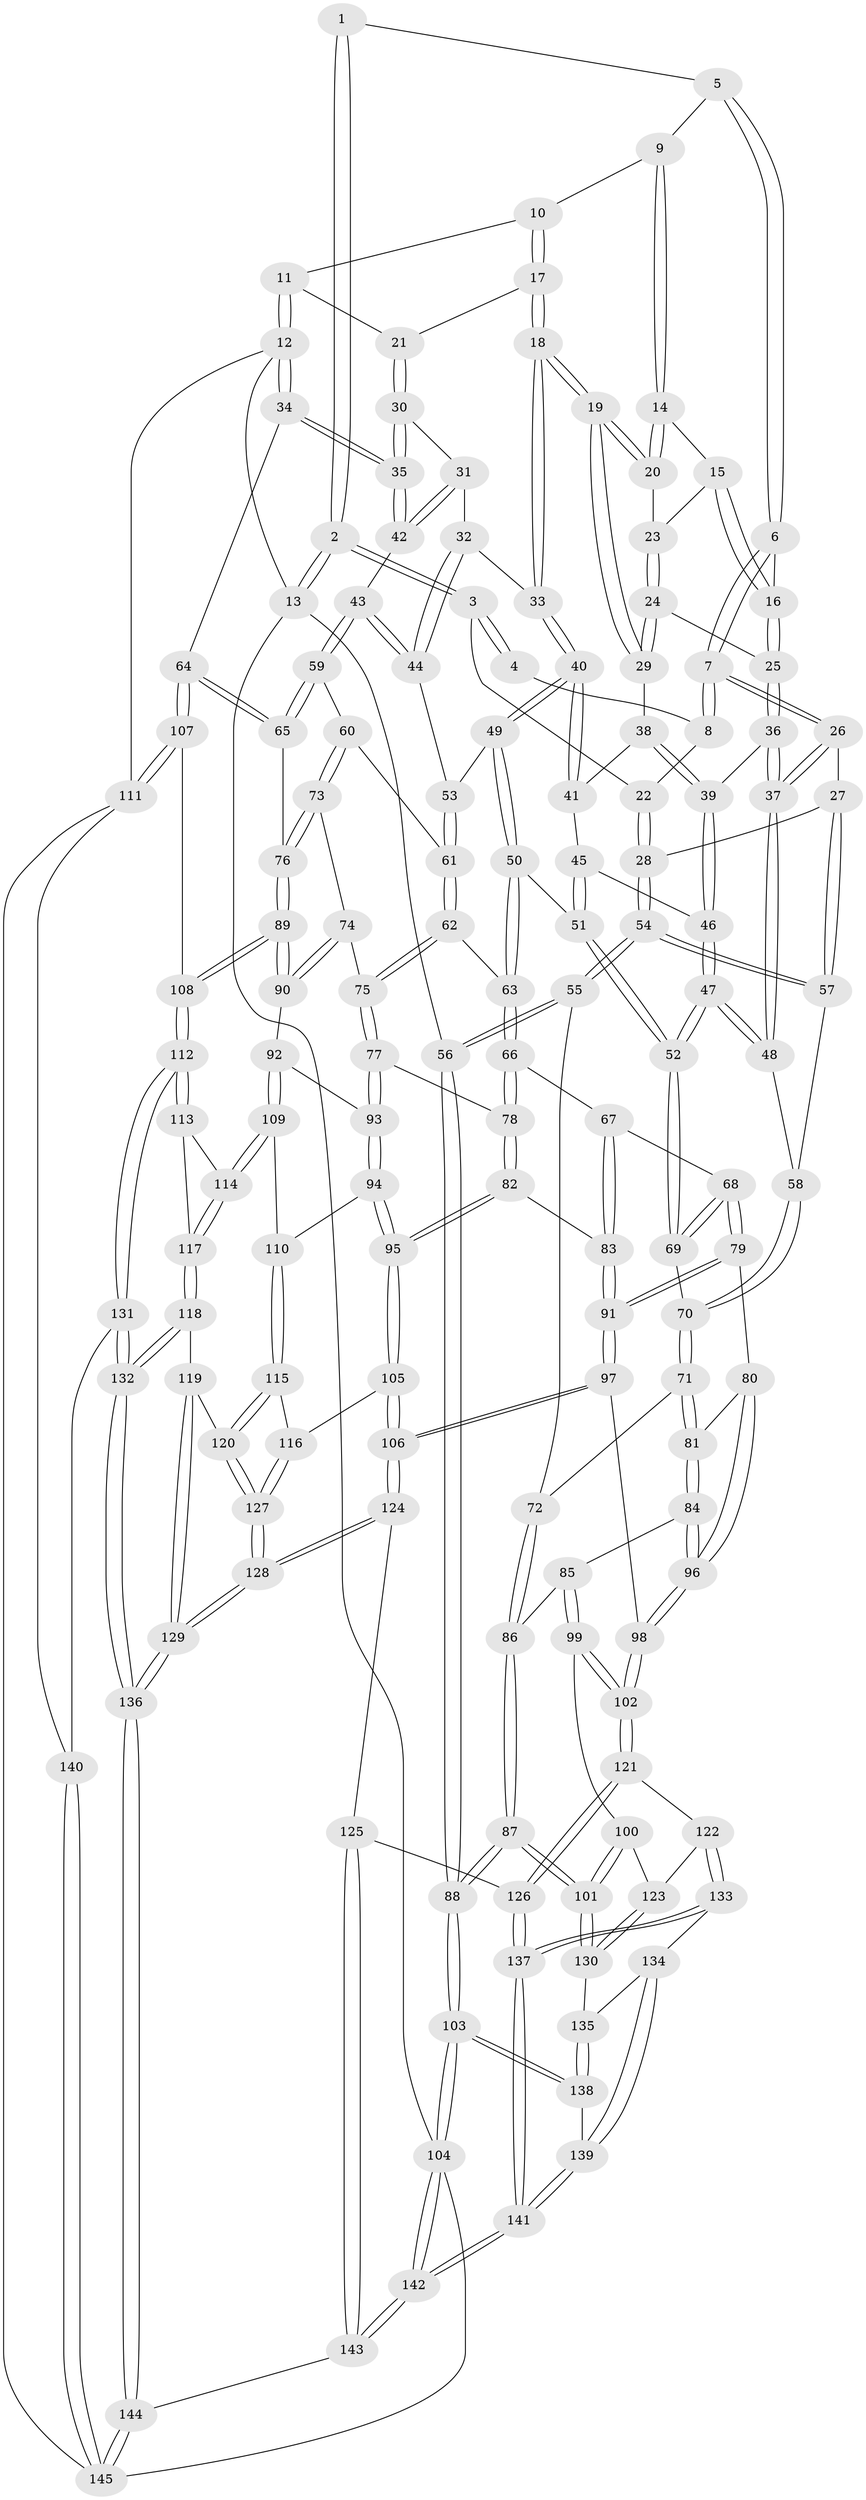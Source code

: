 // coarse degree distribution, {3: 0.3424657534246575, 4: 0.6027397260273972, 5: 0.0410958904109589, 2: 0.0136986301369863}
// Generated by graph-tools (version 1.1) at 2025/38/03/04/25 23:38:24]
// undirected, 145 vertices, 359 edges
graph export_dot {
  node [color=gray90,style=filled];
  1 [pos="+0.29433956626879476+0"];
  2 [pos="+0+0"];
  3 [pos="+0+0"];
  4 [pos="+0.19432110902484165+0.027043651635119053"];
  5 [pos="+0.3739697522724844+0"];
  6 [pos="+0.2761212349044564+0.09496805087979458"];
  7 [pos="+0.24913319060929445+0.1177251284997472"];
  8 [pos="+0.18505467241560494+0.0845487803521004"];
  9 [pos="+0.4204146087699721+0"];
  10 [pos="+0.6763045255763586+0"];
  11 [pos="+0.9687457160317186+0"];
  12 [pos="+1+0"];
  13 [pos="+0+0"];
  14 [pos="+0.4664504803809775+0"];
  15 [pos="+0.3730983645344966+0.11551494701960238"];
  16 [pos="+0.35177268070711143+0.11711616298544804"];
  17 [pos="+0.6635393279702883+0.03821966552095905"];
  18 [pos="+0.5699857562850307+0.15983201419506543"];
  19 [pos="+0.5674800741267089+0.15824517612707242"];
  20 [pos="+0.5109435990422638+0.06739286857662513"];
  21 [pos="+0.7967981003084618+0.0868205469031928"];
  22 [pos="+0.09461898987345203+0.06975173628849467"];
  23 [pos="+0.3898444282187085+0.1291851670247962"];
  24 [pos="+0.4158629273232744+0.16050678884471042"];
  25 [pos="+0.35753618890996713+0.1849772824172793"];
  26 [pos="+0.23588573311453034+0.25228367623677256"];
  27 [pos="+0.1209716034293994+0.2553684964394726"];
  28 [pos="+0.09232152175839298+0.25331735369215214"];
  29 [pos="+0.44926748191388394+0.17975502455119977"];
  30 [pos="+0.7979868137840405+0.09437883687014598"];
  31 [pos="+0.7762319020533395+0.15891672267855067"];
  32 [pos="+0.7612192641810135+0.16511990657322018"];
  33 [pos="+0.5725733609344439+0.16435306588908857"];
  34 [pos="+1+0.15848467026775953"];
  35 [pos="+1+0.169842560189018"];
  36 [pos="+0.3354657502860576+0.22724410445727067"];
  37 [pos="+0.2497461942567495+0.2649673894901951"];
  38 [pos="+0.4258723388562541+0.20662202256279874"];
  39 [pos="+0.38166057867410164+0.22830194931737371"];
  40 [pos="+0.5786738911010657+0.2813825313764721"];
  41 [pos="+0.4315234261322833+0.24928774525467073"];
  42 [pos="+0.8616579752818883+0.24640867625436644"];
  43 [pos="+0.818054946366106+0.3357729080219613"];
  44 [pos="+0.7209389850961676+0.29082826486553487"];
  45 [pos="+0.4224504402640858+0.27564927956276364"];
  46 [pos="+0.40916739007613406+0.2771629881485921"];
  47 [pos="+0.3275053184023977+0.3619919457738239"];
  48 [pos="+0.2522395266324478+0.2708781115758424"];
  49 [pos="+0.5792185888046957+0.28633592057911333"];
  50 [pos="+0.5651592094321195+0.3124108429233416"];
  51 [pos="+0.49972485562067925+0.32053172738669145"];
  52 [pos="+0.34259119654502584+0.3929827300466211"];
  53 [pos="+0.653672354738903+0.30084828583565004"];
  54 [pos="+0+0.34224460422403574"];
  55 [pos="+0+0.3481532612163819"];
  56 [pos="+0+0.345363149347165"];
  57 [pos="+0.15638357244891152+0.4008885708189941"];
  58 [pos="+0.17396974438975546+0.41076239957249105"];
  59 [pos="+0.8287095130125833+0.4063382018635778"];
  60 [pos="+0.7789858156909596+0.43180453868844454"];
  61 [pos="+0.7400080312862684+0.43011389671918004"];
  62 [pos="+0.6520875911514094+0.4596146039062123"];
  63 [pos="+0.5690768767950224+0.41247511917554525"];
  64 [pos="+1+0.4614555990893526"];
  65 [pos="+0.9461313813883034+0.46695876771918865"];
  66 [pos="+0.518134791407653+0.46826648689135564"];
  67 [pos="+0.5175210497161925+0.46846180905433893"];
  68 [pos="+0.36840204299346446+0.4833697029617065"];
  69 [pos="+0.3436704550730288+0.4347147055147926"];
  70 [pos="+0.18566082977712797+0.45880726489040885"];
  71 [pos="+0.16529115064505615+0.48758032392958617"];
  72 [pos="+0.05678094782449748+0.4778053815832806"];
  73 [pos="+0.7605537858310416+0.5288321038912737"];
  74 [pos="+0.6943749415512411+0.5539751177216697"];
  75 [pos="+0.6612377844191668+0.5516865119974734"];
  76 [pos="+0.8271168085638679+0.6176116744557426"];
  77 [pos="+0.6368323287218526+0.5827973127279272"];
  78 [pos="+0.5776264256916174+0.5778441287927768"];
  79 [pos="+0.35725391980244287+0.5372439080370357"];
  80 [pos="+0.31503845486202264+0.5676883825522787"];
  81 [pos="+0.16926581558094025+0.5005227525842443"];
  82 [pos="+0.5156974826430126+0.6359268241685235"];
  83 [pos="+0.48047233872402373+0.6286199216519676"];
  84 [pos="+0.16235860167838112+0.5971369023581548"];
  85 [pos="+0.12198311554640073+0.6085808246708067"];
  86 [pos="+0.0741319696074439+0.5845573715152607"];
  87 [pos="+0+0.7497889281158775"];
  88 [pos="+0+0.7512727885589725"];
  89 [pos="+0.8175244019221217+0.6646752054359759"];
  90 [pos="+0.784454468833355+0.6577094946787813"];
  91 [pos="+0.43490392102913605+0.6313943030217153"];
  92 [pos="+0.7482870460932184+0.6588563358391722"];
  93 [pos="+0.6456175324489591+0.6119327680887264"];
  94 [pos="+0.6249987422864303+0.6905231851593584"];
  95 [pos="+0.5536023635481976+0.6978340133958745"];
  96 [pos="+0.24897222380289902+0.6492220392848939"];
  97 [pos="+0.4024771046731176+0.73082995308704"];
  98 [pos="+0.2514789677064418+0.7020040368476617"];
  99 [pos="+0.08502688077462157+0.7183467424793913"];
  100 [pos="+0.05706004016737863+0.7293857105969317"];
  101 [pos="+0+0.7500718282614235"];
  102 [pos="+0.2239358453835689+0.7466780009006813"];
  103 [pos="+0+0.8754590546113571"];
  104 [pos="+0+1"];
  105 [pos="+0.5497413203295355+0.707746454279242"];
  106 [pos="+0.430368268136811+0.7890797344233248"];
  107 [pos="+1+0.6226455358604506"];
  108 [pos="+0.8570126377129111+0.7443639213162702"];
  109 [pos="+0.662826581777847+0.7112682534391808"];
  110 [pos="+0.6309551180026785+0.6964716942572833"];
  111 [pos="+1+0.8851915252598639"];
  112 [pos="+0.8517520701100153+0.7610826824680484"];
  113 [pos="+0.7376321569559677+0.757519832444533"];
  114 [pos="+0.6636849663735737+0.7128617475293283"];
  115 [pos="+0.6226491730168269+0.7356149465605664"];
  116 [pos="+0.5723553368047877+0.7800798846252613"];
  117 [pos="+0.664640685246986+0.7931547296927164"];
  118 [pos="+0.6633809477881555+0.7952622340807433"];
  119 [pos="+0.6316042062075548+0.7934094116324762"];
  120 [pos="+0.6262257737246621+0.7909236357326613"];
  121 [pos="+0.22456471863636604+0.7591343520046262"];
  122 [pos="+0.1496446792103936+0.8081806526332206"];
  123 [pos="+0.11425113625006927+0.8119516260335792"];
  124 [pos="+0.434037054191063+0.858355079821202"];
  125 [pos="+0.4019995069641698+0.876596359171229"];
  126 [pos="+0.2562764890601252+0.848828131424355"];
  127 [pos="+0.5737589218924819+0.790056499699888"];
  128 [pos="+0.5046174445806482+0.8847453234400015"];
  129 [pos="+0.5818988749074894+0.9588788954879255"];
  130 [pos="+0.09670609901353412+0.847038992341317"];
  131 [pos="+0.8491444945763843+0.8801056310508574"];
  132 [pos="+0.7579137249707514+1"];
  133 [pos="+0.13406875792491282+0.868072068339606"];
  134 [pos="+0.10047586644800122+0.8535951156518609"];
  135 [pos="+0.09931652284007564+0.8529089371275214"];
  136 [pos="+0.7068720760575722+1"];
  137 [pos="+0.19537738646209113+0.9338903464233844"];
  138 [pos="+0.04757763541703332+0.9098204284699322"];
  139 [pos="+0.0981794523162485+0.9371026792838776"];
  140 [pos="+0.9935880213060168+0.8996987179255891"];
  141 [pos="+0.18000958819020768+0.991412771792131"];
  142 [pos="+0.20397450927048075+1"];
  143 [pos="+0.2807525351430193+1"];
  144 [pos="+0.7064711959115889+1"];
  145 [pos="+0.9284650178720444+1"];
  1 -- 2;
  1 -- 2;
  1 -- 5;
  2 -- 3;
  2 -- 3;
  2 -- 13;
  2 -- 13;
  3 -- 4;
  3 -- 4;
  3 -- 22;
  4 -- 8;
  5 -- 6;
  5 -- 6;
  5 -- 9;
  6 -- 7;
  6 -- 7;
  6 -- 16;
  7 -- 8;
  7 -- 8;
  7 -- 26;
  7 -- 26;
  8 -- 22;
  9 -- 10;
  9 -- 14;
  9 -- 14;
  10 -- 11;
  10 -- 17;
  10 -- 17;
  11 -- 12;
  11 -- 12;
  11 -- 21;
  12 -- 13;
  12 -- 34;
  12 -- 34;
  12 -- 111;
  13 -- 56;
  13 -- 104;
  14 -- 15;
  14 -- 20;
  14 -- 20;
  15 -- 16;
  15 -- 16;
  15 -- 23;
  16 -- 25;
  16 -- 25;
  17 -- 18;
  17 -- 18;
  17 -- 21;
  18 -- 19;
  18 -- 19;
  18 -- 33;
  18 -- 33;
  19 -- 20;
  19 -- 20;
  19 -- 29;
  19 -- 29;
  20 -- 23;
  21 -- 30;
  21 -- 30;
  22 -- 28;
  22 -- 28;
  23 -- 24;
  23 -- 24;
  24 -- 25;
  24 -- 29;
  24 -- 29;
  25 -- 36;
  25 -- 36;
  26 -- 27;
  26 -- 37;
  26 -- 37;
  27 -- 28;
  27 -- 57;
  27 -- 57;
  28 -- 54;
  28 -- 54;
  29 -- 38;
  30 -- 31;
  30 -- 35;
  30 -- 35;
  31 -- 32;
  31 -- 42;
  31 -- 42;
  32 -- 33;
  32 -- 44;
  32 -- 44;
  33 -- 40;
  33 -- 40;
  34 -- 35;
  34 -- 35;
  34 -- 64;
  35 -- 42;
  35 -- 42;
  36 -- 37;
  36 -- 37;
  36 -- 39;
  37 -- 48;
  37 -- 48;
  38 -- 39;
  38 -- 39;
  38 -- 41;
  39 -- 46;
  39 -- 46;
  40 -- 41;
  40 -- 41;
  40 -- 49;
  40 -- 49;
  41 -- 45;
  42 -- 43;
  43 -- 44;
  43 -- 44;
  43 -- 59;
  43 -- 59;
  44 -- 53;
  45 -- 46;
  45 -- 51;
  45 -- 51;
  46 -- 47;
  46 -- 47;
  47 -- 48;
  47 -- 48;
  47 -- 52;
  47 -- 52;
  48 -- 58;
  49 -- 50;
  49 -- 50;
  49 -- 53;
  50 -- 51;
  50 -- 63;
  50 -- 63;
  51 -- 52;
  51 -- 52;
  52 -- 69;
  52 -- 69;
  53 -- 61;
  53 -- 61;
  54 -- 55;
  54 -- 55;
  54 -- 57;
  54 -- 57;
  55 -- 56;
  55 -- 56;
  55 -- 72;
  56 -- 88;
  56 -- 88;
  57 -- 58;
  58 -- 70;
  58 -- 70;
  59 -- 60;
  59 -- 65;
  59 -- 65;
  60 -- 61;
  60 -- 73;
  60 -- 73;
  61 -- 62;
  61 -- 62;
  62 -- 63;
  62 -- 75;
  62 -- 75;
  63 -- 66;
  63 -- 66;
  64 -- 65;
  64 -- 65;
  64 -- 107;
  64 -- 107;
  65 -- 76;
  66 -- 67;
  66 -- 78;
  66 -- 78;
  67 -- 68;
  67 -- 83;
  67 -- 83;
  68 -- 69;
  68 -- 69;
  68 -- 79;
  68 -- 79;
  69 -- 70;
  70 -- 71;
  70 -- 71;
  71 -- 72;
  71 -- 81;
  71 -- 81;
  72 -- 86;
  72 -- 86;
  73 -- 74;
  73 -- 76;
  73 -- 76;
  74 -- 75;
  74 -- 90;
  74 -- 90;
  75 -- 77;
  75 -- 77;
  76 -- 89;
  76 -- 89;
  77 -- 78;
  77 -- 93;
  77 -- 93;
  78 -- 82;
  78 -- 82;
  79 -- 80;
  79 -- 91;
  79 -- 91;
  80 -- 81;
  80 -- 96;
  80 -- 96;
  81 -- 84;
  81 -- 84;
  82 -- 83;
  82 -- 95;
  82 -- 95;
  83 -- 91;
  83 -- 91;
  84 -- 85;
  84 -- 96;
  84 -- 96;
  85 -- 86;
  85 -- 99;
  85 -- 99;
  86 -- 87;
  86 -- 87;
  87 -- 88;
  87 -- 88;
  87 -- 101;
  87 -- 101;
  88 -- 103;
  88 -- 103;
  89 -- 90;
  89 -- 90;
  89 -- 108;
  89 -- 108;
  90 -- 92;
  91 -- 97;
  91 -- 97;
  92 -- 93;
  92 -- 109;
  92 -- 109;
  93 -- 94;
  93 -- 94;
  94 -- 95;
  94 -- 95;
  94 -- 110;
  95 -- 105;
  95 -- 105;
  96 -- 98;
  96 -- 98;
  97 -- 98;
  97 -- 106;
  97 -- 106;
  98 -- 102;
  98 -- 102;
  99 -- 100;
  99 -- 102;
  99 -- 102;
  100 -- 101;
  100 -- 101;
  100 -- 123;
  101 -- 130;
  101 -- 130;
  102 -- 121;
  102 -- 121;
  103 -- 104;
  103 -- 104;
  103 -- 138;
  103 -- 138;
  104 -- 142;
  104 -- 142;
  104 -- 145;
  105 -- 106;
  105 -- 106;
  105 -- 116;
  106 -- 124;
  106 -- 124;
  107 -- 108;
  107 -- 111;
  107 -- 111;
  108 -- 112;
  108 -- 112;
  109 -- 110;
  109 -- 114;
  109 -- 114;
  110 -- 115;
  110 -- 115;
  111 -- 140;
  111 -- 145;
  112 -- 113;
  112 -- 113;
  112 -- 131;
  112 -- 131;
  113 -- 114;
  113 -- 117;
  114 -- 117;
  114 -- 117;
  115 -- 116;
  115 -- 120;
  115 -- 120;
  116 -- 127;
  116 -- 127;
  117 -- 118;
  117 -- 118;
  118 -- 119;
  118 -- 132;
  118 -- 132;
  119 -- 120;
  119 -- 129;
  119 -- 129;
  120 -- 127;
  120 -- 127;
  121 -- 122;
  121 -- 126;
  121 -- 126;
  122 -- 123;
  122 -- 133;
  122 -- 133;
  123 -- 130;
  123 -- 130;
  124 -- 125;
  124 -- 128;
  124 -- 128;
  125 -- 126;
  125 -- 143;
  125 -- 143;
  126 -- 137;
  126 -- 137;
  127 -- 128;
  127 -- 128;
  128 -- 129;
  128 -- 129;
  129 -- 136;
  129 -- 136;
  130 -- 135;
  131 -- 132;
  131 -- 132;
  131 -- 140;
  132 -- 136;
  132 -- 136;
  133 -- 134;
  133 -- 137;
  133 -- 137;
  134 -- 135;
  134 -- 139;
  134 -- 139;
  135 -- 138;
  135 -- 138;
  136 -- 144;
  136 -- 144;
  137 -- 141;
  137 -- 141;
  138 -- 139;
  139 -- 141;
  139 -- 141;
  140 -- 145;
  140 -- 145;
  141 -- 142;
  141 -- 142;
  142 -- 143;
  142 -- 143;
  143 -- 144;
  144 -- 145;
  144 -- 145;
}
